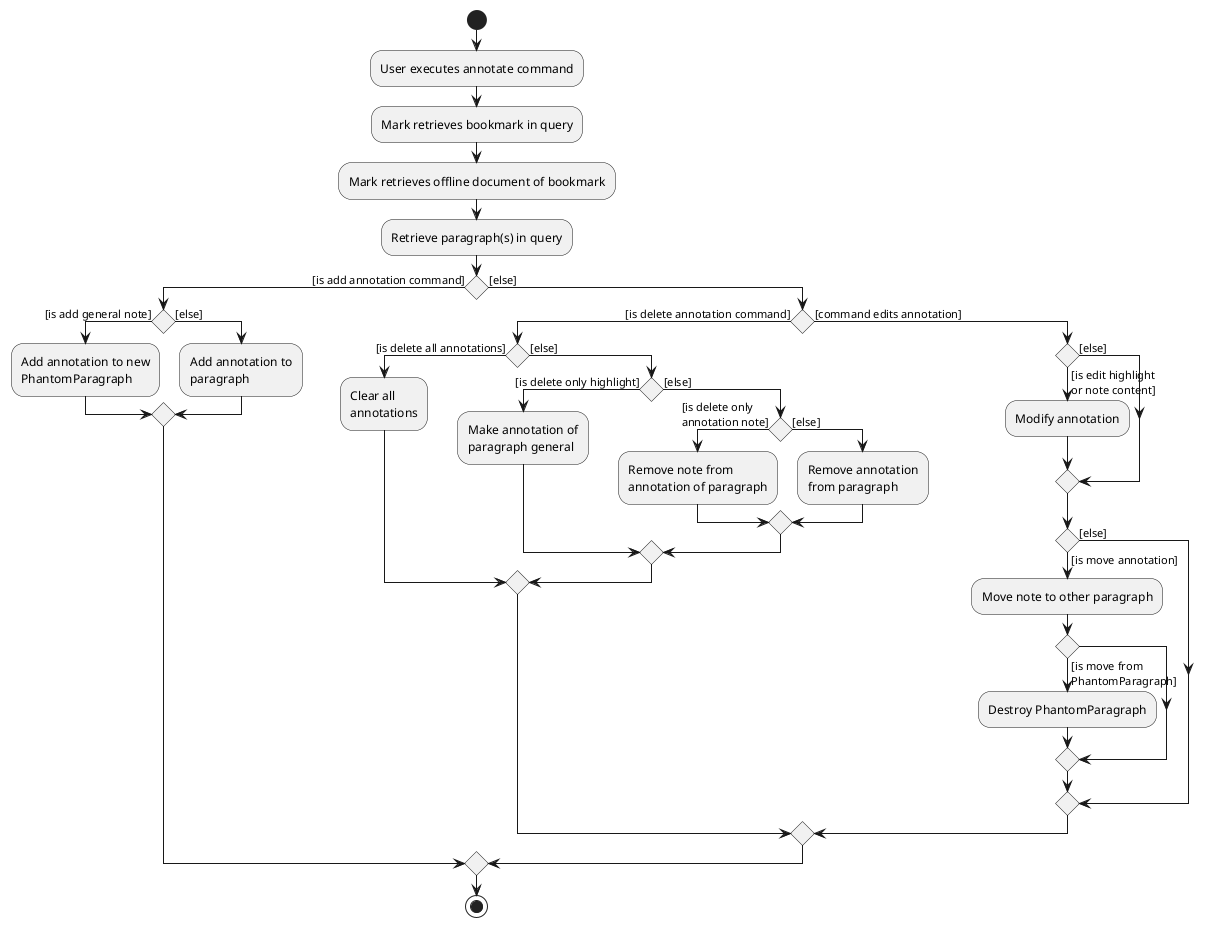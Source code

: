 @startuml
start
:User executes annotate command;
:Mark retrieves bookmark in query;
:Mark retrieves offline document of bookmark;

'Since the beta syntax does not support placing the condition outside the
'diamond we place it as the true branch instead.

:Retrieve paragraph(s) in query;
if () then ([is add annotation command])
    if () then ([is add general note])
        :Add annotation to new\nPhantomParagraph;
    else ([else])
        :Add annotation to\nparagraph;
    endif
else ([else])
    if () then ([is delete annotation command])
        if () then ([is delete all annotations])
            :Clear all\nannotations;
        else ([else])
            if () then ([is delete only highlight])
                :Make annotation of\nparagraph general;
            else ([else])
                if () then ([is delete only\nannotation note])
                    :Remove note from\nannotation of paragraph;
                else ([else])
                    :Remove annotation\nfrom paragraph;
                endif
            endif
        endif
    else ([command edits annotation])
        if () then ([is edit highlight\nor note content])
            :Modify annotation;
        else ([else])
        endif

        if () then ([is move annotation])
            :Move note to other paragraph;
            if () then ([is move from\nPhantomParagraph])
                :Destroy PhantomParagraph;
            endif
        else ([else])
        endif
    endif
endif
stop
@enduml
